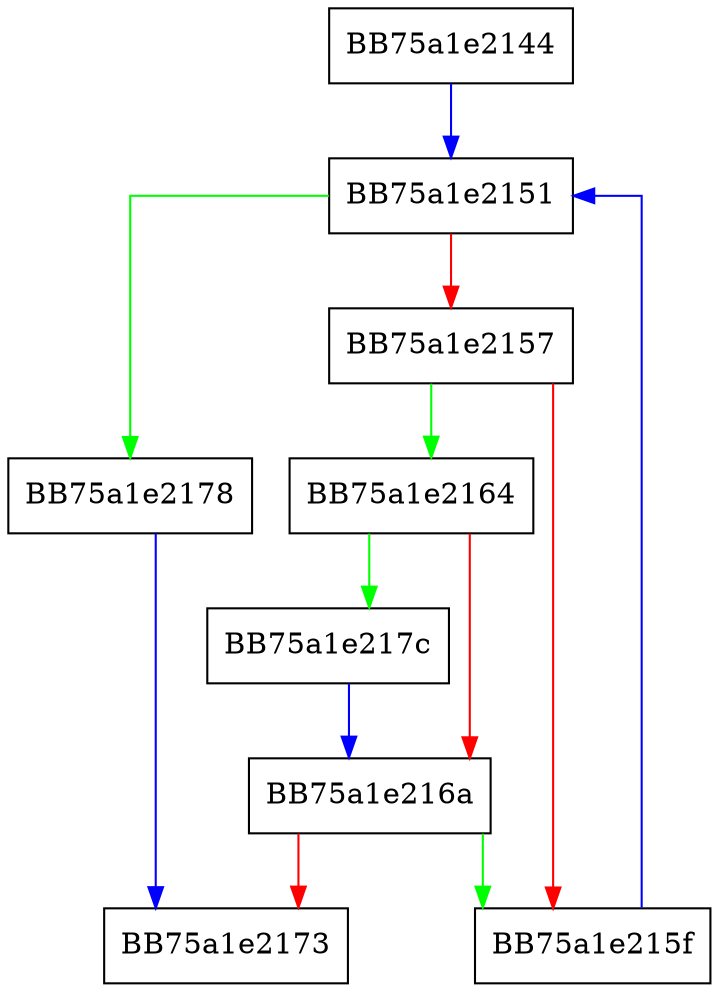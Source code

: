 digraph IsAvailable {
  node [shape="box"];
  graph [splines=ortho];
  BB75a1e2144 -> BB75a1e2151 [color="blue"];
  BB75a1e2151 -> BB75a1e2178 [color="green"];
  BB75a1e2151 -> BB75a1e2157 [color="red"];
  BB75a1e2157 -> BB75a1e2164 [color="green"];
  BB75a1e2157 -> BB75a1e215f [color="red"];
  BB75a1e215f -> BB75a1e2151 [color="blue"];
  BB75a1e2164 -> BB75a1e217c [color="green"];
  BB75a1e2164 -> BB75a1e216a [color="red"];
  BB75a1e216a -> BB75a1e215f [color="green"];
  BB75a1e216a -> BB75a1e2173 [color="red"];
  BB75a1e2178 -> BB75a1e2173 [color="blue"];
  BB75a1e217c -> BB75a1e216a [color="blue"];
}